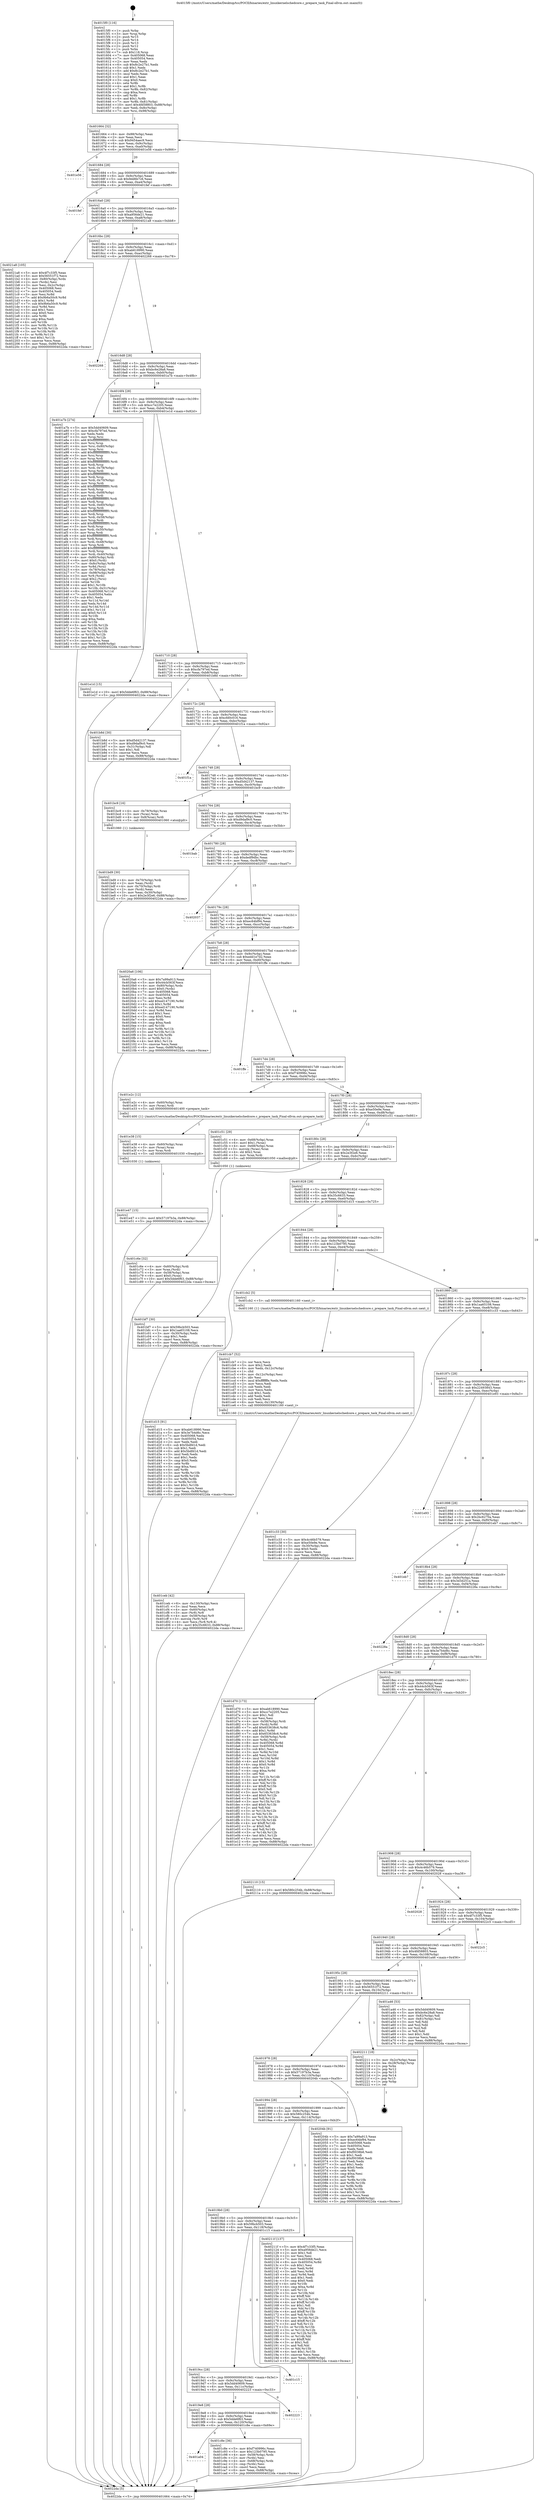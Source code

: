 digraph "0x4015f0" {
  label = "0x4015f0 (/mnt/c/Users/mathe/Desktop/tcc/POCII/binaries/extr_linuxkernelschedcore.c_prepare_task_Final-ollvm.out::main(0))"
  labelloc = "t"
  node[shape=record]

  Entry [label="",width=0.3,height=0.3,shape=circle,fillcolor=black,style=filled]
  "0x401664" [label="{
     0x401664 [32]\l
     | [instrs]\l
     &nbsp;&nbsp;0x401664 \<+6\>: mov -0x88(%rbp),%eax\l
     &nbsp;&nbsp;0x40166a \<+2\>: mov %eax,%ecx\l
     &nbsp;&nbsp;0x40166c \<+6\>: sub $0x9454aec9,%ecx\l
     &nbsp;&nbsp;0x401672 \<+6\>: mov %eax,-0x9c(%rbp)\l
     &nbsp;&nbsp;0x401678 \<+6\>: mov %ecx,-0xa0(%rbp)\l
     &nbsp;&nbsp;0x40167e \<+6\>: je 0000000000401e56 \<main+0x866\>\l
  }"]
  "0x401e56" [label="{
     0x401e56\l
  }", style=dashed]
  "0x401684" [label="{
     0x401684 [28]\l
     | [instrs]\l
     &nbsp;&nbsp;0x401684 \<+5\>: jmp 0000000000401689 \<main+0x99\>\l
     &nbsp;&nbsp;0x401689 \<+6\>: mov -0x9c(%rbp),%eax\l
     &nbsp;&nbsp;0x40168f \<+5\>: sub $0x9dd6b7c6,%eax\l
     &nbsp;&nbsp;0x401694 \<+6\>: mov %eax,-0xa4(%rbp)\l
     &nbsp;&nbsp;0x40169a \<+6\>: je 0000000000401fef \<main+0x9ff\>\l
  }"]
  Exit [label="",width=0.3,height=0.3,shape=circle,fillcolor=black,style=filled,peripheries=2]
  "0x401fef" [label="{
     0x401fef\l
  }", style=dashed]
  "0x4016a0" [label="{
     0x4016a0 [28]\l
     | [instrs]\l
     &nbsp;&nbsp;0x4016a0 \<+5\>: jmp 00000000004016a5 \<main+0xb5\>\l
     &nbsp;&nbsp;0x4016a5 \<+6\>: mov -0x9c(%rbp),%eax\l
     &nbsp;&nbsp;0x4016ab \<+5\>: sub $0xa956de21,%eax\l
     &nbsp;&nbsp;0x4016b0 \<+6\>: mov %eax,-0xa8(%rbp)\l
     &nbsp;&nbsp;0x4016b6 \<+6\>: je 00000000004021a8 \<main+0xbb8\>\l
  }"]
  "0x401e47" [label="{
     0x401e47 [15]\l
     | [instrs]\l
     &nbsp;&nbsp;0x401e47 \<+10\>: movl $0x57197b3a,-0x88(%rbp)\l
     &nbsp;&nbsp;0x401e51 \<+5\>: jmp 00000000004022da \<main+0xcea\>\l
  }"]
  "0x4021a8" [label="{
     0x4021a8 [105]\l
     | [instrs]\l
     &nbsp;&nbsp;0x4021a8 \<+5\>: mov $0x4f7c33f5,%eax\l
     &nbsp;&nbsp;0x4021ad \<+5\>: mov $0x56551f72,%ecx\l
     &nbsp;&nbsp;0x4021b2 \<+4\>: mov -0x80(%rbp),%rdx\l
     &nbsp;&nbsp;0x4021b6 \<+2\>: mov (%rdx),%esi\l
     &nbsp;&nbsp;0x4021b8 \<+3\>: mov %esi,-0x2c(%rbp)\l
     &nbsp;&nbsp;0x4021bb \<+7\>: mov 0x405068,%esi\l
     &nbsp;&nbsp;0x4021c2 \<+7\>: mov 0x405054,%edi\l
     &nbsp;&nbsp;0x4021c9 \<+3\>: mov %esi,%r8d\l
     &nbsp;&nbsp;0x4021cc \<+7\>: add $0x9b6a50c9,%r8d\l
     &nbsp;&nbsp;0x4021d3 \<+4\>: sub $0x1,%r8d\l
     &nbsp;&nbsp;0x4021d7 \<+7\>: sub $0x9b6a50c9,%r8d\l
     &nbsp;&nbsp;0x4021de \<+4\>: imul %r8d,%esi\l
     &nbsp;&nbsp;0x4021e2 \<+3\>: and $0x1,%esi\l
     &nbsp;&nbsp;0x4021e5 \<+3\>: cmp $0x0,%esi\l
     &nbsp;&nbsp;0x4021e8 \<+4\>: sete %r9b\l
     &nbsp;&nbsp;0x4021ec \<+3\>: cmp $0xa,%edi\l
     &nbsp;&nbsp;0x4021ef \<+4\>: setl %r10b\l
     &nbsp;&nbsp;0x4021f3 \<+3\>: mov %r9b,%r11b\l
     &nbsp;&nbsp;0x4021f6 \<+3\>: and %r10b,%r11b\l
     &nbsp;&nbsp;0x4021f9 \<+3\>: xor %r10b,%r9b\l
     &nbsp;&nbsp;0x4021fc \<+3\>: or %r9b,%r11b\l
     &nbsp;&nbsp;0x4021ff \<+4\>: test $0x1,%r11b\l
     &nbsp;&nbsp;0x402203 \<+3\>: cmovne %ecx,%eax\l
     &nbsp;&nbsp;0x402206 \<+6\>: mov %eax,-0x88(%rbp)\l
     &nbsp;&nbsp;0x40220c \<+5\>: jmp 00000000004022da \<main+0xcea\>\l
  }"]
  "0x4016bc" [label="{
     0x4016bc [28]\l
     | [instrs]\l
     &nbsp;&nbsp;0x4016bc \<+5\>: jmp 00000000004016c1 \<main+0xd1\>\l
     &nbsp;&nbsp;0x4016c1 \<+6\>: mov -0x9c(%rbp),%eax\l
     &nbsp;&nbsp;0x4016c7 \<+5\>: sub $0xab618990,%eax\l
     &nbsp;&nbsp;0x4016cc \<+6\>: mov %eax,-0xac(%rbp)\l
     &nbsp;&nbsp;0x4016d2 \<+6\>: je 0000000000402268 \<main+0xc78\>\l
  }"]
  "0x401e38" [label="{
     0x401e38 [15]\l
     | [instrs]\l
     &nbsp;&nbsp;0x401e38 \<+4\>: mov -0x60(%rbp),%rax\l
     &nbsp;&nbsp;0x401e3c \<+3\>: mov (%rax),%rax\l
     &nbsp;&nbsp;0x401e3f \<+3\>: mov %rax,%rdi\l
     &nbsp;&nbsp;0x401e42 \<+5\>: call 0000000000401030 \<free@plt\>\l
     | [calls]\l
     &nbsp;&nbsp;0x401030 \{1\} (unknown)\l
  }"]
  "0x402268" [label="{
     0x402268\l
  }", style=dashed]
  "0x4016d8" [label="{
     0x4016d8 [28]\l
     | [instrs]\l
     &nbsp;&nbsp;0x4016d8 \<+5\>: jmp 00000000004016dd \<main+0xed\>\l
     &nbsp;&nbsp;0x4016dd \<+6\>: mov -0x9c(%rbp),%eax\l
     &nbsp;&nbsp;0x4016e3 \<+5\>: sub $0xbc6e28a8,%eax\l
     &nbsp;&nbsp;0x4016e8 \<+6\>: mov %eax,-0xb0(%rbp)\l
     &nbsp;&nbsp;0x4016ee \<+6\>: je 0000000000401a7b \<main+0x48b\>\l
  }"]
  "0x401ceb" [label="{
     0x401ceb [42]\l
     | [instrs]\l
     &nbsp;&nbsp;0x401ceb \<+6\>: mov -0x130(%rbp),%ecx\l
     &nbsp;&nbsp;0x401cf1 \<+3\>: imul %eax,%ecx\l
     &nbsp;&nbsp;0x401cf4 \<+4\>: mov -0x60(%rbp),%r8\l
     &nbsp;&nbsp;0x401cf8 \<+3\>: mov (%r8),%r8\l
     &nbsp;&nbsp;0x401cfb \<+4\>: mov -0x58(%rbp),%r9\l
     &nbsp;&nbsp;0x401cff \<+3\>: movslq (%r9),%r9\l
     &nbsp;&nbsp;0x401d02 \<+4\>: mov %ecx,(%r8,%r9,4)\l
     &nbsp;&nbsp;0x401d06 \<+10\>: movl $0x35c6633,-0x88(%rbp)\l
     &nbsp;&nbsp;0x401d10 \<+5\>: jmp 00000000004022da \<main+0xcea\>\l
  }"]
  "0x401a7b" [label="{
     0x401a7b [274]\l
     | [instrs]\l
     &nbsp;&nbsp;0x401a7b \<+5\>: mov $0x5dd40609,%eax\l
     &nbsp;&nbsp;0x401a80 \<+5\>: mov $0xcfa797ed,%ecx\l
     &nbsp;&nbsp;0x401a85 \<+2\>: xor %edx,%edx\l
     &nbsp;&nbsp;0x401a87 \<+3\>: mov %rsp,%rsi\l
     &nbsp;&nbsp;0x401a8a \<+4\>: add $0xfffffffffffffff0,%rsi\l
     &nbsp;&nbsp;0x401a8e \<+3\>: mov %rsi,%rsp\l
     &nbsp;&nbsp;0x401a91 \<+4\>: mov %rsi,-0x80(%rbp)\l
     &nbsp;&nbsp;0x401a95 \<+3\>: mov %rsp,%rsi\l
     &nbsp;&nbsp;0x401a98 \<+4\>: add $0xfffffffffffffff0,%rsi\l
     &nbsp;&nbsp;0x401a9c \<+3\>: mov %rsi,%rsp\l
     &nbsp;&nbsp;0x401a9f \<+3\>: mov %rsp,%rdi\l
     &nbsp;&nbsp;0x401aa2 \<+4\>: add $0xfffffffffffffff0,%rdi\l
     &nbsp;&nbsp;0x401aa6 \<+3\>: mov %rdi,%rsp\l
     &nbsp;&nbsp;0x401aa9 \<+4\>: mov %rdi,-0x78(%rbp)\l
     &nbsp;&nbsp;0x401aad \<+3\>: mov %rsp,%rdi\l
     &nbsp;&nbsp;0x401ab0 \<+4\>: add $0xfffffffffffffff0,%rdi\l
     &nbsp;&nbsp;0x401ab4 \<+3\>: mov %rdi,%rsp\l
     &nbsp;&nbsp;0x401ab7 \<+4\>: mov %rdi,-0x70(%rbp)\l
     &nbsp;&nbsp;0x401abb \<+3\>: mov %rsp,%rdi\l
     &nbsp;&nbsp;0x401abe \<+4\>: add $0xfffffffffffffff0,%rdi\l
     &nbsp;&nbsp;0x401ac2 \<+3\>: mov %rdi,%rsp\l
     &nbsp;&nbsp;0x401ac5 \<+4\>: mov %rdi,-0x68(%rbp)\l
     &nbsp;&nbsp;0x401ac9 \<+3\>: mov %rsp,%rdi\l
     &nbsp;&nbsp;0x401acc \<+4\>: add $0xfffffffffffffff0,%rdi\l
     &nbsp;&nbsp;0x401ad0 \<+3\>: mov %rdi,%rsp\l
     &nbsp;&nbsp;0x401ad3 \<+4\>: mov %rdi,-0x60(%rbp)\l
     &nbsp;&nbsp;0x401ad7 \<+3\>: mov %rsp,%rdi\l
     &nbsp;&nbsp;0x401ada \<+4\>: add $0xfffffffffffffff0,%rdi\l
     &nbsp;&nbsp;0x401ade \<+3\>: mov %rdi,%rsp\l
     &nbsp;&nbsp;0x401ae1 \<+4\>: mov %rdi,-0x58(%rbp)\l
     &nbsp;&nbsp;0x401ae5 \<+3\>: mov %rsp,%rdi\l
     &nbsp;&nbsp;0x401ae8 \<+4\>: add $0xfffffffffffffff0,%rdi\l
     &nbsp;&nbsp;0x401aec \<+3\>: mov %rdi,%rsp\l
     &nbsp;&nbsp;0x401aef \<+4\>: mov %rdi,-0x50(%rbp)\l
     &nbsp;&nbsp;0x401af3 \<+3\>: mov %rsp,%rdi\l
     &nbsp;&nbsp;0x401af6 \<+4\>: add $0xfffffffffffffff0,%rdi\l
     &nbsp;&nbsp;0x401afa \<+3\>: mov %rdi,%rsp\l
     &nbsp;&nbsp;0x401afd \<+4\>: mov %rdi,-0x48(%rbp)\l
     &nbsp;&nbsp;0x401b01 \<+3\>: mov %rsp,%rdi\l
     &nbsp;&nbsp;0x401b04 \<+4\>: add $0xfffffffffffffff0,%rdi\l
     &nbsp;&nbsp;0x401b08 \<+3\>: mov %rdi,%rsp\l
     &nbsp;&nbsp;0x401b0b \<+4\>: mov %rdi,-0x40(%rbp)\l
     &nbsp;&nbsp;0x401b0f \<+4\>: mov -0x80(%rbp),%rdi\l
     &nbsp;&nbsp;0x401b13 \<+6\>: movl $0x0,(%rdi)\l
     &nbsp;&nbsp;0x401b19 \<+7\>: mov -0x8c(%rbp),%r8d\l
     &nbsp;&nbsp;0x401b20 \<+3\>: mov %r8d,(%rsi)\l
     &nbsp;&nbsp;0x401b23 \<+4\>: mov -0x78(%rbp),%rdi\l
     &nbsp;&nbsp;0x401b27 \<+7\>: mov -0x98(%rbp),%r9\l
     &nbsp;&nbsp;0x401b2e \<+3\>: mov %r9,(%rdi)\l
     &nbsp;&nbsp;0x401b31 \<+3\>: cmpl $0x2,(%rsi)\l
     &nbsp;&nbsp;0x401b34 \<+4\>: setne %r10b\l
     &nbsp;&nbsp;0x401b38 \<+4\>: and $0x1,%r10b\l
     &nbsp;&nbsp;0x401b3c \<+4\>: mov %r10b,-0x31(%rbp)\l
     &nbsp;&nbsp;0x401b40 \<+8\>: mov 0x405068,%r11d\l
     &nbsp;&nbsp;0x401b48 \<+7\>: mov 0x405054,%ebx\l
     &nbsp;&nbsp;0x401b4f \<+3\>: sub $0x1,%edx\l
     &nbsp;&nbsp;0x401b52 \<+3\>: mov %r11d,%r14d\l
     &nbsp;&nbsp;0x401b55 \<+3\>: add %edx,%r14d\l
     &nbsp;&nbsp;0x401b58 \<+4\>: imul %r14d,%r11d\l
     &nbsp;&nbsp;0x401b5c \<+4\>: and $0x1,%r11d\l
     &nbsp;&nbsp;0x401b60 \<+4\>: cmp $0x0,%r11d\l
     &nbsp;&nbsp;0x401b64 \<+4\>: sete %r10b\l
     &nbsp;&nbsp;0x401b68 \<+3\>: cmp $0xa,%ebx\l
     &nbsp;&nbsp;0x401b6b \<+4\>: setl %r15b\l
     &nbsp;&nbsp;0x401b6f \<+3\>: mov %r10b,%r12b\l
     &nbsp;&nbsp;0x401b72 \<+3\>: and %r15b,%r12b\l
     &nbsp;&nbsp;0x401b75 \<+3\>: xor %r15b,%r10b\l
     &nbsp;&nbsp;0x401b78 \<+3\>: or %r10b,%r12b\l
     &nbsp;&nbsp;0x401b7b \<+4\>: test $0x1,%r12b\l
     &nbsp;&nbsp;0x401b7f \<+3\>: cmovne %ecx,%eax\l
     &nbsp;&nbsp;0x401b82 \<+6\>: mov %eax,-0x88(%rbp)\l
     &nbsp;&nbsp;0x401b88 \<+5\>: jmp 00000000004022da \<main+0xcea\>\l
  }"]
  "0x4016f4" [label="{
     0x4016f4 [28]\l
     | [instrs]\l
     &nbsp;&nbsp;0x4016f4 \<+5\>: jmp 00000000004016f9 \<main+0x109\>\l
     &nbsp;&nbsp;0x4016f9 \<+6\>: mov -0x9c(%rbp),%eax\l
     &nbsp;&nbsp;0x4016ff \<+5\>: sub $0xcc7e2205,%eax\l
     &nbsp;&nbsp;0x401704 \<+6\>: mov %eax,-0xb4(%rbp)\l
     &nbsp;&nbsp;0x40170a \<+6\>: je 0000000000401e1d \<main+0x82d\>\l
  }"]
  "0x401cb7" [label="{
     0x401cb7 [52]\l
     | [instrs]\l
     &nbsp;&nbsp;0x401cb7 \<+2\>: xor %ecx,%ecx\l
     &nbsp;&nbsp;0x401cb9 \<+5\>: mov $0x2,%edx\l
     &nbsp;&nbsp;0x401cbe \<+6\>: mov %edx,-0x12c(%rbp)\l
     &nbsp;&nbsp;0x401cc4 \<+1\>: cltd\l
     &nbsp;&nbsp;0x401cc5 \<+6\>: mov -0x12c(%rbp),%esi\l
     &nbsp;&nbsp;0x401ccb \<+2\>: idiv %esi\l
     &nbsp;&nbsp;0x401ccd \<+6\>: imul $0xfffffffe,%edx,%edx\l
     &nbsp;&nbsp;0x401cd3 \<+2\>: mov %ecx,%edi\l
     &nbsp;&nbsp;0x401cd5 \<+2\>: sub %edx,%edi\l
     &nbsp;&nbsp;0x401cd7 \<+2\>: mov %ecx,%edx\l
     &nbsp;&nbsp;0x401cd9 \<+3\>: sub $0x1,%edx\l
     &nbsp;&nbsp;0x401cdc \<+2\>: add %edx,%edi\l
     &nbsp;&nbsp;0x401cde \<+2\>: sub %edi,%ecx\l
     &nbsp;&nbsp;0x401ce0 \<+6\>: mov %ecx,-0x130(%rbp)\l
     &nbsp;&nbsp;0x401ce6 \<+5\>: call 0000000000401160 \<next_i\>\l
     | [calls]\l
     &nbsp;&nbsp;0x401160 \{1\} (/mnt/c/Users/mathe/Desktop/tcc/POCII/binaries/extr_linuxkernelschedcore.c_prepare_task_Final-ollvm.out::next_i)\l
  }"]
  "0x401e1d" [label="{
     0x401e1d [15]\l
     | [instrs]\l
     &nbsp;&nbsp;0x401e1d \<+10\>: movl $0x5dde6f63,-0x88(%rbp)\l
     &nbsp;&nbsp;0x401e27 \<+5\>: jmp 00000000004022da \<main+0xcea\>\l
  }"]
  "0x401710" [label="{
     0x401710 [28]\l
     | [instrs]\l
     &nbsp;&nbsp;0x401710 \<+5\>: jmp 0000000000401715 \<main+0x125\>\l
     &nbsp;&nbsp;0x401715 \<+6\>: mov -0x9c(%rbp),%eax\l
     &nbsp;&nbsp;0x40171b \<+5\>: sub $0xcfa797ed,%eax\l
     &nbsp;&nbsp;0x401720 \<+6\>: mov %eax,-0xb8(%rbp)\l
     &nbsp;&nbsp;0x401726 \<+6\>: je 0000000000401b8d \<main+0x59d\>\l
  }"]
  "0x401a04" [label="{
     0x401a04\l
  }", style=dashed]
  "0x401b8d" [label="{
     0x401b8d [30]\l
     | [instrs]\l
     &nbsp;&nbsp;0x401b8d \<+5\>: mov $0xd5d42137,%eax\l
     &nbsp;&nbsp;0x401b92 \<+5\>: mov $0xd9daf9c0,%ecx\l
     &nbsp;&nbsp;0x401b97 \<+3\>: mov -0x31(%rbp),%dl\l
     &nbsp;&nbsp;0x401b9a \<+3\>: test $0x1,%dl\l
     &nbsp;&nbsp;0x401b9d \<+3\>: cmovne %ecx,%eax\l
     &nbsp;&nbsp;0x401ba0 \<+6\>: mov %eax,-0x88(%rbp)\l
     &nbsp;&nbsp;0x401ba6 \<+5\>: jmp 00000000004022da \<main+0xcea\>\l
  }"]
  "0x40172c" [label="{
     0x40172c [28]\l
     | [instrs]\l
     &nbsp;&nbsp;0x40172c \<+5\>: jmp 0000000000401731 \<main+0x141\>\l
     &nbsp;&nbsp;0x401731 \<+6\>: mov -0x9c(%rbp),%eax\l
     &nbsp;&nbsp;0x401737 \<+5\>: sub $0xcfd0c016,%eax\l
     &nbsp;&nbsp;0x40173c \<+6\>: mov %eax,-0xbc(%rbp)\l
     &nbsp;&nbsp;0x401742 \<+6\>: je 0000000000401f1a \<main+0x92a\>\l
  }"]
  "0x401c8e" [label="{
     0x401c8e [36]\l
     | [instrs]\l
     &nbsp;&nbsp;0x401c8e \<+5\>: mov $0xf740996c,%eax\l
     &nbsp;&nbsp;0x401c93 \<+5\>: mov $0x123b0795,%ecx\l
     &nbsp;&nbsp;0x401c98 \<+4\>: mov -0x58(%rbp),%rdx\l
     &nbsp;&nbsp;0x401c9c \<+2\>: mov (%rdx),%esi\l
     &nbsp;&nbsp;0x401c9e \<+4\>: mov -0x68(%rbp),%rdx\l
     &nbsp;&nbsp;0x401ca2 \<+2\>: cmp (%rdx),%esi\l
     &nbsp;&nbsp;0x401ca4 \<+3\>: cmovl %ecx,%eax\l
     &nbsp;&nbsp;0x401ca7 \<+6\>: mov %eax,-0x88(%rbp)\l
     &nbsp;&nbsp;0x401cad \<+5\>: jmp 00000000004022da \<main+0xcea\>\l
  }"]
  "0x401f1a" [label="{
     0x401f1a\l
  }", style=dashed]
  "0x401748" [label="{
     0x401748 [28]\l
     | [instrs]\l
     &nbsp;&nbsp;0x401748 \<+5\>: jmp 000000000040174d \<main+0x15d\>\l
     &nbsp;&nbsp;0x40174d \<+6\>: mov -0x9c(%rbp),%eax\l
     &nbsp;&nbsp;0x401753 \<+5\>: sub $0xd5d42137,%eax\l
     &nbsp;&nbsp;0x401758 \<+6\>: mov %eax,-0xc0(%rbp)\l
     &nbsp;&nbsp;0x40175e \<+6\>: je 0000000000401bc9 \<main+0x5d9\>\l
  }"]
  "0x4019e8" [label="{
     0x4019e8 [28]\l
     | [instrs]\l
     &nbsp;&nbsp;0x4019e8 \<+5\>: jmp 00000000004019ed \<main+0x3fd\>\l
     &nbsp;&nbsp;0x4019ed \<+6\>: mov -0x9c(%rbp),%eax\l
     &nbsp;&nbsp;0x4019f3 \<+5\>: sub $0x5dde6f63,%eax\l
     &nbsp;&nbsp;0x4019f8 \<+6\>: mov %eax,-0x120(%rbp)\l
     &nbsp;&nbsp;0x4019fe \<+6\>: je 0000000000401c8e \<main+0x69e\>\l
  }"]
  "0x401bc9" [label="{
     0x401bc9 [16]\l
     | [instrs]\l
     &nbsp;&nbsp;0x401bc9 \<+4\>: mov -0x78(%rbp),%rax\l
     &nbsp;&nbsp;0x401bcd \<+3\>: mov (%rax),%rax\l
     &nbsp;&nbsp;0x401bd0 \<+4\>: mov 0x8(%rax),%rdi\l
     &nbsp;&nbsp;0x401bd4 \<+5\>: call 0000000000401060 \<atoi@plt\>\l
     | [calls]\l
     &nbsp;&nbsp;0x401060 \{1\} (unknown)\l
  }"]
  "0x401764" [label="{
     0x401764 [28]\l
     | [instrs]\l
     &nbsp;&nbsp;0x401764 \<+5\>: jmp 0000000000401769 \<main+0x179\>\l
     &nbsp;&nbsp;0x401769 \<+6\>: mov -0x9c(%rbp),%eax\l
     &nbsp;&nbsp;0x40176f \<+5\>: sub $0xd9daf9c0,%eax\l
     &nbsp;&nbsp;0x401774 \<+6\>: mov %eax,-0xc4(%rbp)\l
     &nbsp;&nbsp;0x40177a \<+6\>: je 0000000000401bab \<main+0x5bb\>\l
  }"]
  "0x402223" [label="{
     0x402223\l
  }", style=dashed]
  "0x401bab" [label="{
     0x401bab\l
  }", style=dashed]
  "0x401780" [label="{
     0x401780 [28]\l
     | [instrs]\l
     &nbsp;&nbsp;0x401780 \<+5\>: jmp 0000000000401785 \<main+0x195\>\l
     &nbsp;&nbsp;0x401785 \<+6\>: mov -0x9c(%rbp),%eax\l
     &nbsp;&nbsp;0x40178b \<+5\>: sub $0xdedf9dbc,%eax\l
     &nbsp;&nbsp;0x401790 \<+6\>: mov %eax,-0xc8(%rbp)\l
     &nbsp;&nbsp;0x401796 \<+6\>: je 0000000000402037 \<main+0xa47\>\l
  }"]
  "0x4019cc" [label="{
     0x4019cc [28]\l
     | [instrs]\l
     &nbsp;&nbsp;0x4019cc \<+5\>: jmp 00000000004019d1 \<main+0x3e1\>\l
     &nbsp;&nbsp;0x4019d1 \<+6\>: mov -0x9c(%rbp),%eax\l
     &nbsp;&nbsp;0x4019d7 \<+5\>: sub $0x5dd40609,%eax\l
     &nbsp;&nbsp;0x4019dc \<+6\>: mov %eax,-0x11c(%rbp)\l
     &nbsp;&nbsp;0x4019e2 \<+6\>: je 0000000000402223 \<main+0xc33\>\l
  }"]
  "0x402037" [label="{
     0x402037\l
  }", style=dashed]
  "0x40179c" [label="{
     0x40179c [28]\l
     | [instrs]\l
     &nbsp;&nbsp;0x40179c \<+5\>: jmp 00000000004017a1 \<main+0x1b1\>\l
     &nbsp;&nbsp;0x4017a1 \<+6\>: mov -0x9c(%rbp),%eax\l
     &nbsp;&nbsp;0x4017a7 \<+5\>: sub $0xec64bf94,%eax\l
     &nbsp;&nbsp;0x4017ac \<+6\>: mov %eax,-0xcc(%rbp)\l
     &nbsp;&nbsp;0x4017b2 \<+6\>: je 00000000004020a6 \<main+0xab6\>\l
  }"]
  "0x401c15" [label="{
     0x401c15\l
  }", style=dashed]
  "0x4020a6" [label="{
     0x4020a6 [106]\l
     | [instrs]\l
     &nbsp;&nbsp;0x4020a6 \<+5\>: mov $0x7a99a913,%eax\l
     &nbsp;&nbsp;0x4020ab \<+5\>: mov $0x44cb563f,%ecx\l
     &nbsp;&nbsp;0x4020b0 \<+4\>: mov -0x80(%rbp),%rdx\l
     &nbsp;&nbsp;0x4020b4 \<+6\>: movl $0x0,(%rdx)\l
     &nbsp;&nbsp;0x4020ba \<+7\>: mov 0x405068,%esi\l
     &nbsp;&nbsp;0x4020c1 \<+7\>: mov 0x405054,%edi\l
     &nbsp;&nbsp;0x4020c8 \<+3\>: mov %esi,%r8d\l
     &nbsp;&nbsp;0x4020cb \<+7\>: add $0xed147190,%r8d\l
     &nbsp;&nbsp;0x4020d2 \<+4\>: sub $0x1,%r8d\l
     &nbsp;&nbsp;0x4020d6 \<+7\>: sub $0xed147190,%r8d\l
     &nbsp;&nbsp;0x4020dd \<+4\>: imul %r8d,%esi\l
     &nbsp;&nbsp;0x4020e1 \<+3\>: and $0x1,%esi\l
     &nbsp;&nbsp;0x4020e4 \<+3\>: cmp $0x0,%esi\l
     &nbsp;&nbsp;0x4020e7 \<+4\>: sete %r9b\l
     &nbsp;&nbsp;0x4020eb \<+3\>: cmp $0xa,%edi\l
     &nbsp;&nbsp;0x4020ee \<+4\>: setl %r10b\l
     &nbsp;&nbsp;0x4020f2 \<+3\>: mov %r9b,%r11b\l
     &nbsp;&nbsp;0x4020f5 \<+3\>: and %r10b,%r11b\l
     &nbsp;&nbsp;0x4020f8 \<+3\>: xor %r10b,%r9b\l
     &nbsp;&nbsp;0x4020fb \<+3\>: or %r9b,%r11b\l
     &nbsp;&nbsp;0x4020fe \<+4\>: test $0x1,%r11b\l
     &nbsp;&nbsp;0x402102 \<+3\>: cmovne %ecx,%eax\l
     &nbsp;&nbsp;0x402105 \<+6\>: mov %eax,-0x88(%rbp)\l
     &nbsp;&nbsp;0x40210b \<+5\>: jmp 00000000004022da \<main+0xcea\>\l
  }"]
  "0x4017b8" [label="{
     0x4017b8 [28]\l
     | [instrs]\l
     &nbsp;&nbsp;0x4017b8 \<+5\>: jmp 00000000004017bd \<main+0x1cd\>\l
     &nbsp;&nbsp;0x4017bd \<+6\>: mov -0x9c(%rbp),%eax\l
     &nbsp;&nbsp;0x4017c3 \<+5\>: sub $0xedd1e7d2,%eax\l
     &nbsp;&nbsp;0x4017c8 \<+6\>: mov %eax,-0xd0(%rbp)\l
     &nbsp;&nbsp;0x4017ce \<+6\>: je 0000000000401ffe \<main+0xa0e\>\l
  }"]
  "0x4019b0" [label="{
     0x4019b0 [28]\l
     | [instrs]\l
     &nbsp;&nbsp;0x4019b0 \<+5\>: jmp 00000000004019b5 \<main+0x3c5\>\l
     &nbsp;&nbsp;0x4019b5 \<+6\>: mov -0x9c(%rbp),%eax\l
     &nbsp;&nbsp;0x4019bb \<+5\>: sub $0x59bcb503,%eax\l
     &nbsp;&nbsp;0x4019c0 \<+6\>: mov %eax,-0x118(%rbp)\l
     &nbsp;&nbsp;0x4019c6 \<+6\>: je 0000000000401c15 \<main+0x625\>\l
  }"]
  "0x401ffe" [label="{
     0x401ffe\l
  }", style=dashed]
  "0x4017d4" [label="{
     0x4017d4 [28]\l
     | [instrs]\l
     &nbsp;&nbsp;0x4017d4 \<+5\>: jmp 00000000004017d9 \<main+0x1e9\>\l
     &nbsp;&nbsp;0x4017d9 \<+6\>: mov -0x9c(%rbp),%eax\l
     &nbsp;&nbsp;0x4017df \<+5\>: sub $0xf740996c,%eax\l
     &nbsp;&nbsp;0x4017e4 \<+6\>: mov %eax,-0xd4(%rbp)\l
     &nbsp;&nbsp;0x4017ea \<+6\>: je 0000000000401e2c \<main+0x83c\>\l
  }"]
  "0x40211f" [label="{
     0x40211f [137]\l
     | [instrs]\l
     &nbsp;&nbsp;0x40211f \<+5\>: mov $0x4f7c33f5,%eax\l
     &nbsp;&nbsp;0x402124 \<+5\>: mov $0xa956de21,%ecx\l
     &nbsp;&nbsp;0x402129 \<+2\>: mov $0x1,%dl\l
     &nbsp;&nbsp;0x40212b \<+2\>: xor %esi,%esi\l
     &nbsp;&nbsp;0x40212d \<+7\>: mov 0x405068,%edi\l
     &nbsp;&nbsp;0x402134 \<+8\>: mov 0x405054,%r8d\l
     &nbsp;&nbsp;0x40213c \<+3\>: sub $0x1,%esi\l
     &nbsp;&nbsp;0x40213f \<+3\>: mov %edi,%r9d\l
     &nbsp;&nbsp;0x402142 \<+3\>: add %esi,%r9d\l
     &nbsp;&nbsp;0x402145 \<+4\>: imul %r9d,%edi\l
     &nbsp;&nbsp;0x402149 \<+3\>: and $0x1,%edi\l
     &nbsp;&nbsp;0x40214c \<+3\>: cmp $0x0,%edi\l
     &nbsp;&nbsp;0x40214f \<+4\>: sete %r10b\l
     &nbsp;&nbsp;0x402153 \<+4\>: cmp $0xa,%r8d\l
     &nbsp;&nbsp;0x402157 \<+4\>: setl %r11b\l
     &nbsp;&nbsp;0x40215b \<+3\>: mov %r10b,%bl\l
     &nbsp;&nbsp;0x40215e \<+3\>: xor $0xff,%bl\l
     &nbsp;&nbsp;0x402161 \<+3\>: mov %r11b,%r14b\l
     &nbsp;&nbsp;0x402164 \<+4\>: xor $0xff,%r14b\l
     &nbsp;&nbsp;0x402168 \<+3\>: xor $0x1,%dl\l
     &nbsp;&nbsp;0x40216b \<+3\>: mov %bl,%r15b\l
     &nbsp;&nbsp;0x40216e \<+4\>: and $0xff,%r15b\l
     &nbsp;&nbsp;0x402172 \<+3\>: and %dl,%r10b\l
     &nbsp;&nbsp;0x402175 \<+3\>: mov %r14b,%r12b\l
     &nbsp;&nbsp;0x402178 \<+4\>: and $0xff,%r12b\l
     &nbsp;&nbsp;0x40217c \<+3\>: and %dl,%r11b\l
     &nbsp;&nbsp;0x40217f \<+3\>: or %r10b,%r15b\l
     &nbsp;&nbsp;0x402182 \<+3\>: or %r11b,%r12b\l
     &nbsp;&nbsp;0x402185 \<+3\>: xor %r12b,%r15b\l
     &nbsp;&nbsp;0x402188 \<+3\>: or %r14b,%bl\l
     &nbsp;&nbsp;0x40218b \<+3\>: xor $0xff,%bl\l
     &nbsp;&nbsp;0x40218e \<+3\>: or $0x1,%dl\l
     &nbsp;&nbsp;0x402191 \<+2\>: and %dl,%bl\l
     &nbsp;&nbsp;0x402193 \<+3\>: or %bl,%r15b\l
     &nbsp;&nbsp;0x402196 \<+4\>: test $0x1,%r15b\l
     &nbsp;&nbsp;0x40219a \<+3\>: cmovne %ecx,%eax\l
     &nbsp;&nbsp;0x40219d \<+6\>: mov %eax,-0x88(%rbp)\l
     &nbsp;&nbsp;0x4021a3 \<+5\>: jmp 00000000004022da \<main+0xcea\>\l
  }"]
  "0x401e2c" [label="{
     0x401e2c [12]\l
     | [instrs]\l
     &nbsp;&nbsp;0x401e2c \<+4\>: mov -0x60(%rbp),%rax\l
     &nbsp;&nbsp;0x401e30 \<+3\>: mov (%rax),%rdi\l
     &nbsp;&nbsp;0x401e33 \<+5\>: call 0000000000401400 \<prepare_task\>\l
     | [calls]\l
     &nbsp;&nbsp;0x401400 \{1\} (/mnt/c/Users/mathe/Desktop/tcc/POCII/binaries/extr_linuxkernelschedcore.c_prepare_task_Final-ollvm.out::prepare_task)\l
  }"]
  "0x4017f0" [label="{
     0x4017f0 [28]\l
     | [instrs]\l
     &nbsp;&nbsp;0x4017f0 \<+5\>: jmp 00000000004017f5 \<main+0x205\>\l
     &nbsp;&nbsp;0x4017f5 \<+6\>: mov -0x9c(%rbp),%eax\l
     &nbsp;&nbsp;0x4017fb \<+5\>: sub $0xe50e9e,%eax\l
     &nbsp;&nbsp;0x401800 \<+6\>: mov %eax,-0xd8(%rbp)\l
     &nbsp;&nbsp;0x401806 \<+6\>: je 0000000000401c51 \<main+0x661\>\l
  }"]
  "0x401994" [label="{
     0x401994 [28]\l
     | [instrs]\l
     &nbsp;&nbsp;0x401994 \<+5\>: jmp 0000000000401999 \<main+0x3a9\>\l
     &nbsp;&nbsp;0x401999 \<+6\>: mov -0x9c(%rbp),%eax\l
     &nbsp;&nbsp;0x40199f \<+5\>: sub $0x580c254b,%eax\l
     &nbsp;&nbsp;0x4019a4 \<+6\>: mov %eax,-0x114(%rbp)\l
     &nbsp;&nbsp;0x4019aa \<+6\>: je 000000000040211f \<main+0xb2f\>\l
  }"]
  "0x401c51" [label="{
     0x401c51 [29]\l
     | [instrs]\l
     &nbsp;&nbsp;0x401c51 \<+4\>: mov -0x68(%rbp),%rax\l
     &nbsp;&nbsp;0x401c55 \<+6\>: movl $0x1,(%rax)\l
     &nbsp;&nbsp;0x401c5b \<+4\>: mov -0x68(%rbp),%rax\l
     &nbsp;&nbsp;0x401c5f \<+3\>: movslq (%rax),%rax\l
     &nbsp;&nbsp;0x401c62 \<+4\>: shl $0x2,%rax\l
     &nbsp;&nbsp;0x401c66 \<+3\>: mov %rax,%rdi\l
     &nbsp;&nbsp;0x401c69 \<+5\>: call 0000000000401050 \<malloc@plt\>\l
     | [calls]\l
     &nbsp;&nbsp;0x401050 \{1\} (unknown)\l
  }"]
  "0x40180c" [label="{
     0x40180c [28]\l
     | [instrs]\l
     &nbsp;&nbsp;0x40180c \<+5\>: jmp 0000000000401811 \<main+0x221\>\l
     &nbsp;&nbsp;0x401811 \<+6\>: mov -0x9c(%rbp),%eax\l
     &nbsp;&nbsp;0x401817 \<+5\>: sub $0x2e3f2e6,%eax\l
     &nbsp;&nbsp;0x40181c \<+6\>: mov %eax,-0xdc(%rbp)\l
     &nbsp;&nbsp;0x401822 \<+6\>: je 0000000000401bf7 \<main+0x607\>\l
  }"]
  "0x40204b" [label="{
     0x40204b [91]\l
     | [instrs]\l
     &nbsp;&nbsp;0x40204b \<+5\>: mov $0x7a99a913,%eax\l
     &nbsp;&nbsp;0x402050 \<+5\>: mov $0xec64bf94,%ecx\l
     &nbsp;&nbsp;0x402055 \<+7\>: mov 0x405068,%edx\l
     &nbsp;&nbsp;0x40205c \<+7\>: mov 0x405054,%esi\l
     &nbsp;&nbsp;0x402063 \<+2\>: mov %edx,%edi\l
     &nbsp;&nbsp;0x402065 \<+6\>: add $0xf0038b6,%edi\l
     &nbsp;&nbsp;0x40206b \<+3\>: sub $0x1,%edi\l
     &nbsp;&nbsp;0x40206e \<+6\>: sub $0xf0038b6,%edi\l
     &nbsp;&nbsp;0x402074 \<+3\>: imul %edi,%edx\l
     &nbsp;&nbsp;0x402077 \<+3\>: and $0x1,%edx\l
     &nbsp;&nbsp;0x40207a \<+3\>: cmp $0x0,%edx\l
     &nbsp;&nbsp;0x40207d \<+4\>: sete %r8b\l
     &nbsp;&nbsp;0x402081 \<+3\>: cmp $0xa,%esi\l
     &nbsp;&nbsp;0x402084 \<+4\>: setl %r9b\l
     &nbsp;&nbsp;0x402088 \<+3\>: mov %r8b,%r10b\l
     &nbsp;&nbsp;0x40208b \<+3\>: and %r9b,%r10b\l
     &nbsp;&nbsp;0x40208e \<+3\>: xor %r9b,%r8b\l
     &nbsp;&nbsp;0x402091 \<+3\>: or %r8b,%r10b\l
     &nbsp;&nbsp;0x402094 \<+4\>: test $0x1,%r10b\l
     &nbsp;&nbsp;0x402098 \<+3\>: cmovne %ecx,%eax\l
     &nbsp;&nbsp;0x40209b \<+6\>: mov %eax,-0x88(%rbp)\l
     &nbsp;&nbsp;0x4020a1 \<+5\>: jmp 00000000004022da \<main+0xcea\>\l
  }"]
  "0x401bf7" [label="{
     0x401bf7 [30]\l
     | [instrs]\l
     &nbsp;&nbsp;0x401bf7 \<+5\>: mov $0x59bcb503,%eax\l
     &nbsp;&nbsp;0x401bfc \<+5\>: mov $0x1aa65108,%ecx\l
     &nbsp;&nbsp;0x401c01 \<+3\>: mov -0x30(%rbp),%edx\l
     &nbsp;&nbsp;0x401c04 \<+3\>: cmp $0x1,%edx\l
     &nbsp;&nbsp;0x401c07 \<+3\>: cmovl %ecx,%eax\l
     &nbsp;&nbsp;0x401c0a \<+6\>: mov %eax,-0x88(%rbp)\l
     &nbsp;&nbsp;0x401c10 \<+5\>: jmp 00000000004022da \<main+0xcea\>\l
  }"]
  "0x401828" [label="{
     0x401828 [28]\l
     | [instrs]\l
     &nbsp;&nbsp;0x401828 \<+5\>: jmp 000000000040182d \<main+0x23d\>\l
     &nbsp;&nbsp;0x40182d \<+6\>: mov -0x9c(%rbp),%eax\l
     &nbsp;&nbsp;0x401833 \<+5\>: sub $0x35c6633,%eax\l
     &nbsp;&nbsp;0x401838 \<+6\>: mov %eax,-0xe0(%rbp)\l
     &nbsp;&nbsp;0x40183e \<+6\>: je 0000000000401d15 \<main+0x725\>\l
  }"]
  "0x401978" [label="{
     0x401978 [28]\l
     | [instrs]\l
     &nbsp;&nbsp;0x401978 \<+5\>: jmp 000000000040197d \<main+0x38d\>\l
     &nbsp;&nbsp;0x40197d \<+6\>: mov -0x9c(%rbp),%eax\l
     &nbsp;&nbsp;0x401983 \<+5\>: sub $0x57197b3a,%eax\l
     &nbsp;&nbsp;0x401988 \<+6\>: mov %eax,-0x110(%rbp)\l
     &nbsp;&nbsp;0x40198e \<+6\>: je 000000000040204b \<main+0xa5b\>\l
  }"]
  "0x401d15" [label="{
     0x401d15 [91]\l
     | [instrs]\l
     &nbsp;&nbsp;0x401d15 \<+5\>: mov $0xab618990,%eax\l
     &nbsp;&nbsp;0x401d1a \<+5\>: mov $0x3e7b4d6c,%ecx\l
     &nbsp;&nbsp;0x401d1f \<+7\>: mov 0x405068,%edx\l
     &nbsp;&nbsp;0x401d26 \<+7\>: mov 0x405054,%esi\l
     &nbsp;&nbsp;0x401d2d \<+2\>: mov %edx,%edi\l
     &nbsp;&nbsp;0x401d2f \<+6\>: sub $0x5bdfd1d,%edi\l
     &nbsp;&nbsp;0x401d35 \<+3\>: sub $0x1,%edi\l
     &nbsp;&nbsp;0x401d38 \<+6\>: add $0x5bdfd1d,%edi\l
     &nbsp;&nbsp;0x401d3e \<+3\>: imul %edi,%edx\l
     &nbsp;&nbsp;0x401d41 \<+3\>: and $0x1,%edx\l
     &nbsp;&nbsp;0x401d44 \<+3\>: cmp $0x0,%edx\l
     &nbsp;&nbsp;0x401d47 \<+4\>: sete %r8b\l
     &nbsp;&nbsp;0x401d4b \<+3\>: cmp $0xa,%esi\l
     &nbsp;&nbsp;0x401d4e \<+4\>: setl %r9b\l
     &nbsp;&nbsp;0x401d52 \<+3\>: mov %r8b,%r10b\l
     &nbsp;&nbsp;0x401d55 \<+3\>: and %r9b,%r10b\l
     &nbsp;&nbsp;0x401d58 \<+3\>: xor %r9b,%r8b\l
     &nbsp;&nbsp;0x401d5b \<+3\>: or %r8b,%r10b\l
     &nbsp;&nbsp;0x401d5e \<+4\>: test $0x1,%r10b\l
     &nbsp;&nbsp;0x401d62 \<+3\>: cmovne %ecx,%eax\l
     &nbsp;&nbsp;0x401d65 \<+6\>: mov %eax,-0x88(%rbp)\l
     &nbsp;&nbsp;0x401d6b \<+5\>: jmp 00000000004022da \<main+0xcea\>\l
  }"]
  "0x401844" [label="{
     0x401844 [28]\l
     | [instrs]\l
     &nbsp;&nbsp;0x401844 \<+5\>: jmp 0000000000401849 \<main+0x259\>\l
     &nbsp;&nbsp;0x401849 \<+6\>: mov -0x9c(%rbp),%eax\l
     &nbsp;&nbsp;0x40184f \<+5\>: sub $0x123b0795,%eax\l
     &nbsp;&nbsp;0x401854 \<+6\>: mov %eax,-0xe4(%rbp)\l
     &nbsp;&nbsp;0x40185a \<+6\>: je 0000000000401cb2 \<main+0x6c2\>\l
  }"]
  "0x402211" [label="{
     0x402211 [18]\l
     | [instrs]\l
     &nbsp;&nbsp;0x402211 \<+3\>: mov -0x2c(%rbp),%eax\l
     &nbsp;&nbsp;0x402214 \<+4\>: lea -0x28(%rbp),%rsp\l
     &nbsp;&nbsp;0x402218 \<+1\>: pop %rbx\l
     &nbsp;&nbsp;0x402219 \<+2\>: pop %r12\l
     &nbsp;&nbsp;0x40221b \<+2\>: pop %r13\l
     &nbsp;&nbsp;0x40221d \<+2\>: pop %r14\l
     &nbsp;&nbsp;0x40221f \<+2\>: pop %r15\l
     &nbsp;&nbsp;0x402221 \<+1\>: pop %rbp\l
     &nbsp;&nbsp;0x402222 \<+1\>: ret\l
  }"]
  "0x401cb2" [label="{
     0x401cb2 [5]\l
     | [instrs]\l
     &nbsp;&nbsp;0x401cb2 \<+5\>: call 0000000000401160 \<next_i\>\l
     | [calls]\l
     &nbsp;&nbsp;0x401160 \{1\} (/mnt/c/Users/mathe/Desktop/tcc/POCII/binaries/extr_linuxkernelschedcore.c_prepare_task_Final-ollvm.out::next_i)\l
  }"]
  "0x401860" [label="{
     0x401860 [28]\l
     | [instrs]\l
     &nbsp;&nbsp;0x401860 \<+5\>: jmp 0000000000401865 \<main+0x275\>\l
     &nbsp;&nbsp;0x401865 \<+6\>: mov -0x9c(%rbp),%eax\l
     &nbsp;&nbsp;0x40186b \<+5\>: sub $0x1aa65108,%eax\l
     &nbsp;&nbsp;0x401870 \<+6\>: mov %eax,-0xe8(%rbp)\l
     &nbsp;&nbsp;0x401876 \<+6\>: je 0000000000401c33 \<main+0x643\>\l
  }"]
  "0x401c6e" [label="{
     0x401c6e [32]\l
     | [instrs]\l
     &nbsp;&nbsp;0x401c6e \<+4\>: mov -0x60(%rbp),%rdi\l
     &nbsp;&nbsp;0x401c72 \<+3\>: mov %rax,(%rdi)\l
     &nbsp;&nbsp;0x401c75 \<+4\>: mov -0x58(%rbp),%rax\l
     &nbsp;&nbsp;0x401c79 \<+6\>: movl $0x0,(%rax)\l
     &nbsp;&nbsp;0x401c7f \<+10\>: movl $0x5dde6f63,-0x88(%rbp)\l
     &nbsp;&nbsp;0x401c89 \<+5\>: jmp 00000000004022da \<main+0xcea\>\l
  }"]
  "0x401c33" [label="{
     0x401c33 [30]\l
     | [instrs]\l
     &nbsp;&nbsp;0x401c33 \<+5\>: mov $0x4c46b579,%eax\l
     &nbsp;&nbsp;0x401c38 \<+5\>: mov $0xe50e9e,%ecx\l
     &nbsp;&nbsp;0x401c3d \<+3\>: mov -0x30(%rbp),%edx\l
     &nbsp;&nbsp;0x401c40 \<+3\>: cmp $0x0,%edx\l
     &nbsp;&nbsp;0x401c43 \<+3\>: cmove %ecx,%eax\l
     &nbsp;&nbsp;0x401c46 \<+6\>: mov %eax,-0x88(%rbp)\l
     &nbsp;&nbsp;0x401c4c \<+5\>: jmp 00000000004022da \<main+0xcea\>\l
  }"]
  "0x40187c" [label="{
     0x40187c [28]\l
     | [instrs]\l
     &nbsp;&nbsp;0x40187c \<+5\>: jmp 0000000000401881 \<main+0x291\>\l
     &nbsp;&nbsp;0x401881 \<+6\>: mov -0x9c(%rbp),%eax\l
     &nbsp;&nbsp;0x401887 \<+5\>: sub $0x22493843,%eax\l
     &nbsp;&nbsp;0x40188c \<+6\>: mov %eax,-0xec(%rbp)\l
     &nbsp;&nbsp;0x401892 \<+6\>: je 0000000000401e93 \<main+0x8a3\>\l
  }"]
  "0x401bd9" [label="{
     0x401bd9 [30]\l
     | [instrs]\l
     &nbsp;&nbsp;0x401bd9 \<+4\>: mov -0x70(%rbp),%rdi\l
     &nbsp;&nbsp;0x401bdd \<+2\>: mov %eax,(%rdi)\l
     &nbsp;&nbsp;0x401bdf \<+4\>: mov -0x70(%rbp),%rdi\l
     &nbsp;&nbsp;0x401be3 \<+2\>: mov (%rdi),%eax\l
     &nbsp;&nbsp;0x401be5 \<+3\>: mov %eax,-0x30(%rbp)\l
     &nbsp;&nbsp;0x401be8 \<+10\>: movl $0x2e3f2e6,-0x88(%rbp)\l
     &nbsp;&nbsp;0x401bf2 \<+5\>: jmp 00000000004022da \<main+0xcea\>\l
  }"]
  "0x401e93" [label="{
     0x401e93\l
  }", style=dashed]
  "0x401898" [label="{
     0x401898 [28]\l
     | [instrs]\l
     &nbsp;&nbsp;0x401898 \<+5\>: jmp 000000000040189d \<main+0x2ad\>\l
     &nbsp;&nbsp;0x40189d \<+6\>: mov -0x9c(%rbp),%eax\l
     &nbsp;&nbsp;0x4018a3 \<+5\>: sub $0x2bc6270a,%eax\l
     &nbsp;&nbsp;0x4018a8 \<+6\>: mov %eax,-0xf0(%rbp)\l
     &nbsp;&nbsp;0x4018ae \<+6\>: je 0000000000401eb7 \<main+0x8c7\>\l
  }"]
  "0x4015f0" [label="{
     0x4015f0 [116]\l
     | [instrs]\l
     &nbsp;&nbsp;0x4015f0 \<+1\>: push %rbp\l
     &nbsp;&nbsp;0x4015f1 \<+3\>: mov %rsp,%rbp\l
     &nbsp;&nbsp;0x4015f4 \<+2\>: push %r15\l
     &nbsp;&nbsp;0x4015f6 \<+2\>: push %r14\l
     &nbsp;&nbsp;0x4015f8 \<+2\>: push %r13\l
     &nbsp;&nbsp;0x4015fa \<+2\>: push %r12\l
     &nbsp;&nbsp;0x4015fc \<+1\>: push %rbx\l
     &nbsp;&nbsp;0x4015fd \<+7\>: sub $0x118,%rsp\l
     &nbsp;&nbsp;0x401604 \<+7\>: mov 0x405068,%eax\l
     &nbsp;&nbsp;0x40160b \<+7\>: mov 0x405054,%ecx\l
     &nbsp;&nbsp;0x401612 \<+2\>: mov %eax,%edx\l
     &nbsp;&nbsp;0x401614 \<+6\>: sub $0x8c2e27b1,%edx\l
     &nbsp;&nbsp;0x40161a \<+3\>: sub $0x1,%edx\l
     &nbsp;&nbsp;0x40161d \<+6\>: add $0x8c2e27b1,%edx\l
     &nbsp;&nbsp;0x401623 \<+3\>: imul %edx,%eax\l
     &nbsp;&nbsp;0x401626 \<+3\>: and $0x1,%eax\l
     &nbsp;&nbsp;0x401629 \<+3\>: cmp $0x0,%eax\l
     &nbsp;&nbsp;0x40162c \<+4\>: sete %r8b\l
     &nbsp;&nbsp;0x401630 \<+4\>: and $0x1,%r8b\l
     &nbsp;&nbsp;0x401634 \<+7\>: mov %r8b,-0x82(%rbp)\l
     &nbsp;&nbsp;0x40163b \<+3\>: cmp $0xa,%ecx\l
     &nbsp;&nbsp;0x40163e \<+4\>: setl %r8b\l
     &nbsp;&nbsp;0x401642 \<+4\>: and $0x1,%r8b\l
     &nbsp;&nbsp;0x401646 \<+7\>: mov %r8b,-0x81(%rbp)\l
     &nbsp;&nbsp;0x40164d \<+10\>: movl $0x4fd58803,-0x88(%rbp)\l
     &nbsp;&nbsp;0x401657 \<+6\>: mov %edi,-0x8c(%rbp)\l
     &nbsp;&nbsp;0x40165d \<+7\>: mov %rsi,-0x98(%rbp)\l
  }"]
  "0x401eb7" [label="{
     0x401eb7\l
  }", style=dashed]
  "0x4018b4" [label="{
     0x4018b4 [28]\l
     | [instrs]\l
     &nbsp;&nbsp;0x4018b4 \<+5\>: jmp 00000000004018b9 \<main+0x2c9\>\l
     &nbsp;&nbsp;0x4018b9 \<+6\>: mov -0x9c(%rbp),%eax\l
     &nbsp;&nbsp;0x4018bf \<+5\>: sub $0x3d3d251a,%eax\l
     &nbsp;&nbsp;0x4018c4 \<+6\>: mov %eax,-0xf4(%rbp)\l
     &nbsp;&nbsp;0x4018ca \<+6\>: je 000000000040228a \<main+0xc9a\>\l
  }"]
  "0x4022da" [label="{
     0x4022da [5]\l
     | [instrs]\l
     &nbsp;&nbsp;0x4022da \<+5\>: jmp 0000000000401664 \<main+0x74\>\l
  }"]
  "0x40228a" [label="{
     0x40228a\l
  }", style=dashed]
  "0x4018d0" [label="{
     0x4018d0 [28]\l
     | [instrs]\l
     &nbsp;&nbsp;0x4018d0 \<+5\>: jmp 00000000004018d5 \<main+0x2e5\>\l
     &nbsp;&nbsp;0x4018d5 \<+6\>: mov -0x9c(%rbp),%eax\l
     &nbsp;&nbsp;0x4018db \<+5\>: sub $0x3e7b4d6c,%eax\l
     &nbsp;&nbsp;0x4018e0 \<+6\>: mov %eax,-0xf8(%rbp)\l
     &nbsp;&nbsp;0x4018e6 \<+6\>: je 0000000000401d70 \<main+0x780\>\l
  }"]
  "0x40195c" [label="{
     0x40195c [28]\l
     | [instrs]\l
     &nbsp;&nbsp;0x40195c \<+5\>: jmp 0000000000401961 \<main+0x371\>\l
     &nbsp;&nbsp;0x401961 \<+6\>: mov -0x9c(%rbp),%eax\l
     &nbsp;&nbsp;0x401967 \<+5\>: sub $0x56551f72,%eax\l
     &nbsp;&nbsp;0x40196c \<+6\>: mov %eax,-0x10c(%rbp)\l
     &nbsp;&nbsp;0x401972 \<+6\>: je 0000000000402211 \<main+0xc21\>\l
  }"]
  "0x401d70" [label="{
     0x401d70 [173]\l
     | [instrs]\l
     &nbsp;&nbsp;0x401d70 \<+5\>: mov $0xab618990,%eax\l
     &nbsp;&nbsp;0x401d75 \<+5\>: mov $0xcc7e2205,%ecx\l
     &nbsp;&nbsp;0x401d7a \<+2\>: mov $0x1,%dl\l
     &nbsp;&nbsp;0x401d7c \<+2\>: xor %esi,%esi\l
     &nbsp;&nbsp;0x401d7e \<+4\>: mov -0x58(%rbp),%rdi\l
     &nbsp;&nbsp;0x401d82 \<+3\>: mov (%rdi),%r8d\l
     &nbsp;&nbsp;0x401d85 \<+7\>: add $0x653638c6,%r8d\l
     &nbsp;&nbsp;0x401d8c \<+4\>: add $0x1,%r8d\l
     &nbsp;&nbsp;0x401d90 \<+7\>: sub $0x653638c6,%r8d\l
     &nbsp;&nbsp;0x401d97 \<+4\>: mov -0x58(%rbp),%rdi\l
     &nbsp;&nbsp;0x401d9b \<+3\>: mov %r8d,(%rdi)\l
     &nbsp;&nbsp;0x401d9e \<+8\>: mov 0x405068,%r8d\l
     &nbsp;&nbsp;0x401da6 \<+8\>: mov 0x405054,%r9d\l
     &nbsp;&nbsp;0x401dae \<+3\>: sub $0x1,%esi\l
     &nbsp;&nbsp;0x401db1 \<+3\>: mov %r8d,%r10d\l
     &nbsp;&nbsp;0x401db4 \<+3\>: add %esi,%r10d\l
     &nbsp;&nbsp;0x401db7 \<+4\>: imul %r10d,%r8d\l
     &nbsp;&nbsp;0x401dbb \<+4\>: and $0x1,%r8d\l
     &nbsp;&nbsp;0x401dbf \<+4\>: cmp $0x0,%r8d\l
     &nbsp;&nbsp;0x401dc3 \<+4\>: sete %r11b\l
     &nbsp;&nbsp;0x401dc7 \<+4\>: cmp $0xa,%r9d\l
     &nbsp;&nbsp;0x401dcb \<+3\>: setl %bl\l
     &nbsp;&nbsp;0x401dce \<+3\>: mov %r11b,%r14b\l
     &nbsp;&nbsp;0x401dd1 \<+4\>: xor $0xff,%r14b\l
     &nbsp;&nbsp;0x401dd5 \<+3\>: mov %bl,%r15b\l
     &nbsp;&nbsp;0x401dd8 \<+4\>: xor $0xff,%r15b\l
     &nbsp;&nbsp;0x401ddc \<+3\>: xor $0x0,%dl\l
     &nbsp;&nbsp;0x401ddf \<+3\>: mov %r14b,%r12b\l
     &nbsp;&nbsp;0x401de2 \<+4\>: and $0x0,%r12b\l
     &nbsp;&nbsp;0x401de6 \<+3\>: and %dl,%r11b\l
     &nbsp;&nbsp;0x401de9 \<+3\>: mov %r15b,%r13b\l
     &nbsp;&nbsp;0x401dec \<+4\>: and $0x0,%r13b\l
     &nbsp;&nbsp;0x401df0 \<+2\>: and %dl,%bl\l
     &nbsp;&nbsp;0x401df2 \<+3\>: or %r11b,%r12b\l
     &nbsp;&nbsp;0x401df5 \<+3\>: or %bl,%r13b\l
     &nbsp;&nbsp;0x401df8 \<+3\>: xor %r13b,%r12b\l
     &nbsp;&nbsp;0x401dfb \<+3\>: or %r15b,%r14b\l
     &nbsp;&nbsp;0x401dfe \<+4\>: xor $0xff,%r14b\l
     &nbsp;&nbsp;0x401e02 \<+3\>: or $0x0,%dl\l
     &nbsp;&nbsp;0x401e05 \<+3\>: and %dl,%r14b\l
     &nbsp;&nbsp;0x401e08 \<+3\>: or %r14b,%r12b\l
     &nbsp;&nbsp;0x401e0b \<+4\>: test $0x1,%r12b\l
     &nbsp;&nbsp;0x401e0f \<+3\>: cmovne %ecx,%eax\l
     &nbsp;&nbsp;0x401e12 \<+6\>: mov %eax,-0x88(%rbp)\l
     &nbsp;&nbsp;0x401e18 \<+5\>: jmp 00000000004022da \<main+0xcea\>\l
  }"]
  "0x4018ec" [label="{
     0x4018ec [28]\l
     | [instrs]\l
     &nbsp;&nbsp;0x4018ec \<+5\>: jmp 00000000004018f1 \<main+0x301\>\l
     &nbsp;&nbsp;0x4018f1 \<+6\>: mov -0x9c(%rbp),%eax\l
     &nbsp;&nbsp;0x4018f7 \<+5\>: sub $0x44cb563f,%eax\l
     &nbsp;&nbsp;0x4018fc \<+6\>: mov %eax,-0xfc(%rbp)\l
     &nbsp;&nbsp;0x401902 \<+6\>: je 0000000000402110 \<main+0xb20\>\l
  }"]
  "0x401a46" [label="{
     0x401a46 [53]\l
     | [instrs]\l
     &nbsp;&nbsp;0x401a46 \<+5\>: mov $0x5dd40609,%eax\l
     &nbsp;&nbsp;0x401a4b \<+5\>: mov $0xbc6e28a8,%ecx\l
     &nbsp;&nbsp;0x401a50 \<+6\>: mov -0x82(%rbp),%dl\l
     &nbsp;&nbsp;0x401a56 \<+7\>: mov -0x81(%rbp),%sil\l
     &nbsp;&nbsp;0x401a5d \<+3\>: mov %dl,%dil\l
     &nbsp;&nbsp;0x401a60 \<+3\>: and %sil,%dil\l
     &nbsp;&nbsp;0x401a63 \<+3\>: xor %sil,%dl\l
     &nbsp;&nbsp;0x401a66 \<+3\>: or %dl,%dil\l
     &nbsp;&nbsp;0x401a69 \<+4\>: test $0x1,%dil\l
     &nbsp;&nbsp;0x401a6d \<+3\>: cmovne %ecx,%eax\l
     &nbsp;&nbsp;0x401a70 \<+6\>: mov %eax,-0x88(%rbp)\l
     &nbsp;&nbsp;0x401a76 \<+5\>: jmp 00000000004022da \<main+0xcea\>\l
  }"]
  "0x402110" [label="{
     0x402110 [15]\l
     | [instrs]\l
     &nbsp;&nbsp;0x402110 \<+10\>: movl $0x580c254b,-0x88(%rbp)\l
     &nbsp;&nbsp;0x40211a \<+5\>: jmp 00000000004022da \<main+0xcea\>\l
  }"]
  "0x401908" [label="{
     0x401908 [28]\l
     | [instrs]\l
     &nbsp;&nbsp;0x401908 \<+5\>: jmp 000000000040190d \<main+0x31d\>\l
     &nbsp;&nbsp;0x40190d \<+6\>: mov -0x9c(%rbp),%eax\l
     &nbsp;&nbsp;0x401913 \<+5\>: sub $0x4c46b579,%eax\l
     &nbsp;&nbsp;0x401918 \<+6\>: mov %eax,-0x100(%rbp)\l
     &nbsp;&nbsp;0x40191e \<+6\>: je 0000000000402028 \<main+0xa38\>\l
  }"]
  "0x401940" [label="{
     0x401940 [28]\l
     | [instrs]\l
     &nbsp;&nbsp;0x401940 \<+5\>: jmp 0000000000401945 \<main+0x355\>\l
     &nbsp;&nbsp;0x401945 \<+6\>: mov -0x9c(%rbp),%eax\l
     &nbsp;&nbsp;0x40194b \<+5\>: sub $0x4fd58803,%eax\l
     &nbsp;&nbsp;0x401950 \<+6\>: mov %eax,-0x108(%rbp)\l
     &nbsp;&nbsp;0x401956 \<+6\>: je 0000000000401a46 \<main+0x456\>\l
  }"]
  "0x402028" [label="{
     0x402028\l
  }", style=dashed]
  "0x401924" [label="{
     0x401924 [28]\l
     | [instrs]\l
     &nbsp;&nbsp;0x401924 \<+5\>: jmp 0000000000401929 \<main+0x339\>\l
     &nbsp;&nbsp;0x401929 \<+6\>: mov -0x9c(%rbp),%eax\l
     &nbsp;&nbsp;0x40192f \<+5\>: sub $0x4f7c33f5,%eax\l
     &nbsp;&nbsp;0x401934 \<+6\>: mov %eax,-0x104(%rbp)\l
     &nbsp;&nbsp;0x40193a \<+6\>: je 00000000004022c5 \<main+0xcd5\>\l
  }"]
  "0x4022c5" [label="{
     0x4022c5\l
  }", style=dashed]
  Entry -> "0x4015f0" [label=" 1"]
  "0x401664" -> "0x401e56" [label=" 0"]
  "0x401664" -> "0x401684" [label=" 20"]
  "0x402211" -> Exit [label=" 1"]
  "0x401684" -> "0x401fef" [label=" 0"]
  "0x401684" -> "0x4016a0" [label=" 20"]
  "0x4021a8" -> "0x4022da" [label=" 1"]
  "0x4016a0" -> "0x4021a8" [label=" 1"]
  "0x4016a0" -> "0x4016bc" [label=" 19"]
  "0x40211f" -> "0x4022da" [label=" 1"]
  "0x4016bc" -> "0x402268" [label=" 0"]
  "0x4016bc" -> "0x4016d8" [label=" 19"]
  "0x402110" -> "0x4022da" [label=" 1"]
  "0x4016d8" -> "0x401a7b" [label=" 1"]
  "0x4016d8" -> "0x4016f4" [label=" 18"]
  "0x4020a6" -> "0x4022da" [label=" 1"]
  "0x4016f4" -> "0x401e1d" [label=" 1"]
  "0x4016f4" -> "0x401710" [label=" 17"]
  "0x40204b" -> "0x4022da" [label=" 1"]
  "0x401710" -> "0x401b8d" [label=" 1"]
  "0x401710" -> "0x40172c" [label=" 16"]
  "0x401e47" -> "0x4022da" [label=" 1"]
  "0x40172c" -> "0x401f1a" [label=" 0"]
  "0x40172c" -> "0x401748" [label=" 16"]
  "0x401e38" -> "0x401e47" [label=" 1"]
  "0x401748" -> "0x401bc9" [label=" 1"]
  "0x401748" -> "0x401764" [label=" 15"]
  "0x401e1d" -> "0x4022da" [label=" 1"]
  "0x401764" -> "0x401bab" [label=" 0"]
  "0x401764" -> "0x401780" [label=" 15"]
  "0x401d70" -> "0x4022da" [label=" 1"]
  "0x401780" -> "0x402037" [label=" 0"]
  "0x401780" -> "0x40179c" [label=" 15"]
  "0x401ceb" -> "0x4022da" [label=" 1"]
  "0x40179c" -> "0x4020a6" [label=" 1"]
  "0x40179c" -> "0x4017b8" [label=" 14"]
  "0x401cb7" -> "0x401ceb" [label=" 1"]
  "0x4017b8" -> "0x401ffe" [label=" 0"]
  "0x4017b8" -> "0x4017d4" [label=" 14"]
  "0x401c8e" -> "0x4022da" [label=" 2"]
  "0x4017d4" -> "0x401e2c" [label=" 1"]
  "0x4017d4" -> "0x4017f0" [label=" 13"]
  "0x4019e8" -> "0x401a04" [label=" 0"]
  "0x4017f0" -> "0x401c51" [label=" 1"]
  "0x4017f0" -> "0x40180c" [label=" 12"]
  "0x401e2c" -> "0x401e38" [label=" 1"]
  "0x40180c" -> "0x401bf7" [label=" 1"]
  "0x40180c" -> "0x401828" [label=" 11"]
  "0x4019cc" -> "0x4019e8" [label=" 2"]
  "0x401828" -> "0x401d15" [label=" 1"]
  "0x401828" -> "0x401844" [label=" 10"]
  "0x401d15" -> "0x4022da" [label=" 1"]
  "0x401844" -> "0x401cb2" [label=" 1"]
  "0x401844" -> "0x401860" [label=" 9"]
  "0x4019b0" -> "0x4019cc" [label=" 2"]
  "0x401860" -> "0x401c33" [label=" 1"]
  "0x401860" -> "0x40187c" [label=" 8"]
  "0x401cb2" -> "0x401cb7" [label=" 1"]
  "0x40187c" -> "0x401e93" [label=" 0"]
  "0x40187c" -> "0x401898" [label=" 8"]
  "0x401994" -> "0x4019b0" [label=" 2"]
  "0x401898" -> "0x401eb7" [label=" 0"]
  "0x401898" -> "0x4018b4" [label=" 8"]
  "0x4019e8" -> "0x401c8e" [label=" 2"]
  "0x4018b4" -> "0x40228a" [label=" 0"]
  "0x4018b4" -> "0x4018d0" [label=" 8"]
  "0x401978" -> "0x401994" [label=" 3"]
  "0x4018d0" -> "0x401d70" [label=" 1"]
  "0x4018d0" -> "0x4018ec" [label=" 7"]
  "0x401978" -> "0x40204b" [label=" 1"]
  "0x4018ec" -> "0x402110" [label=" 1"]
  "0x4018ec" -> "0x401908" [label=" 6"]
  "0x4019cc" -> "0x402223" [label=" 0"]
  "0x401908" -> "0x402028" [label=" 0"]
  "0x401908" -> "0x401924" [label=" 6"]
  "0x40195c" -> "0x402211" [label=" 1"]
  "0x401924" -> "0x4022c5" [label=" 0"]
  "0x401924" -> "0x401940" [label=" 6"]
  "0x40195c" -> "0x401978" [label=" 4"]
  "0x401940" -> "0x401a46" [label=" 1"]
  "0x401940" -> "0x40195c" [label=" 5"]
  "0x401a46" -> "0x4022da" [label=" 1"]
  "0x4015f0" -> "0x401664" [label=" 1"]
  "0x4022da" -> "0x401664" [label=" 19"]
  "0x401994" -> "0x40211f" [label=" 1"]
  "0x401a7b" -> "0x4022da" [label=" 1"]
  "0x401b8d" -> "0x4022da" [label=" 1"]
  "0x401bc9" -> "0x401bd9" [label=" 1"]
  "0x401bd9" -> "0x4022da" [label=" 1"]
  "0x401bf7" -> "0x4022da" [label=" 1"]
  "0x401c33" -> "0x4022da" [label=" 1"]
  "0x401c51" -> "0x401c6e" [label=" 1"]
  "0x401c6e" -> "0x4022da" [label=" 1"]
  "0x4019b0" -> "0x401c15" [label=" 0"]
}
